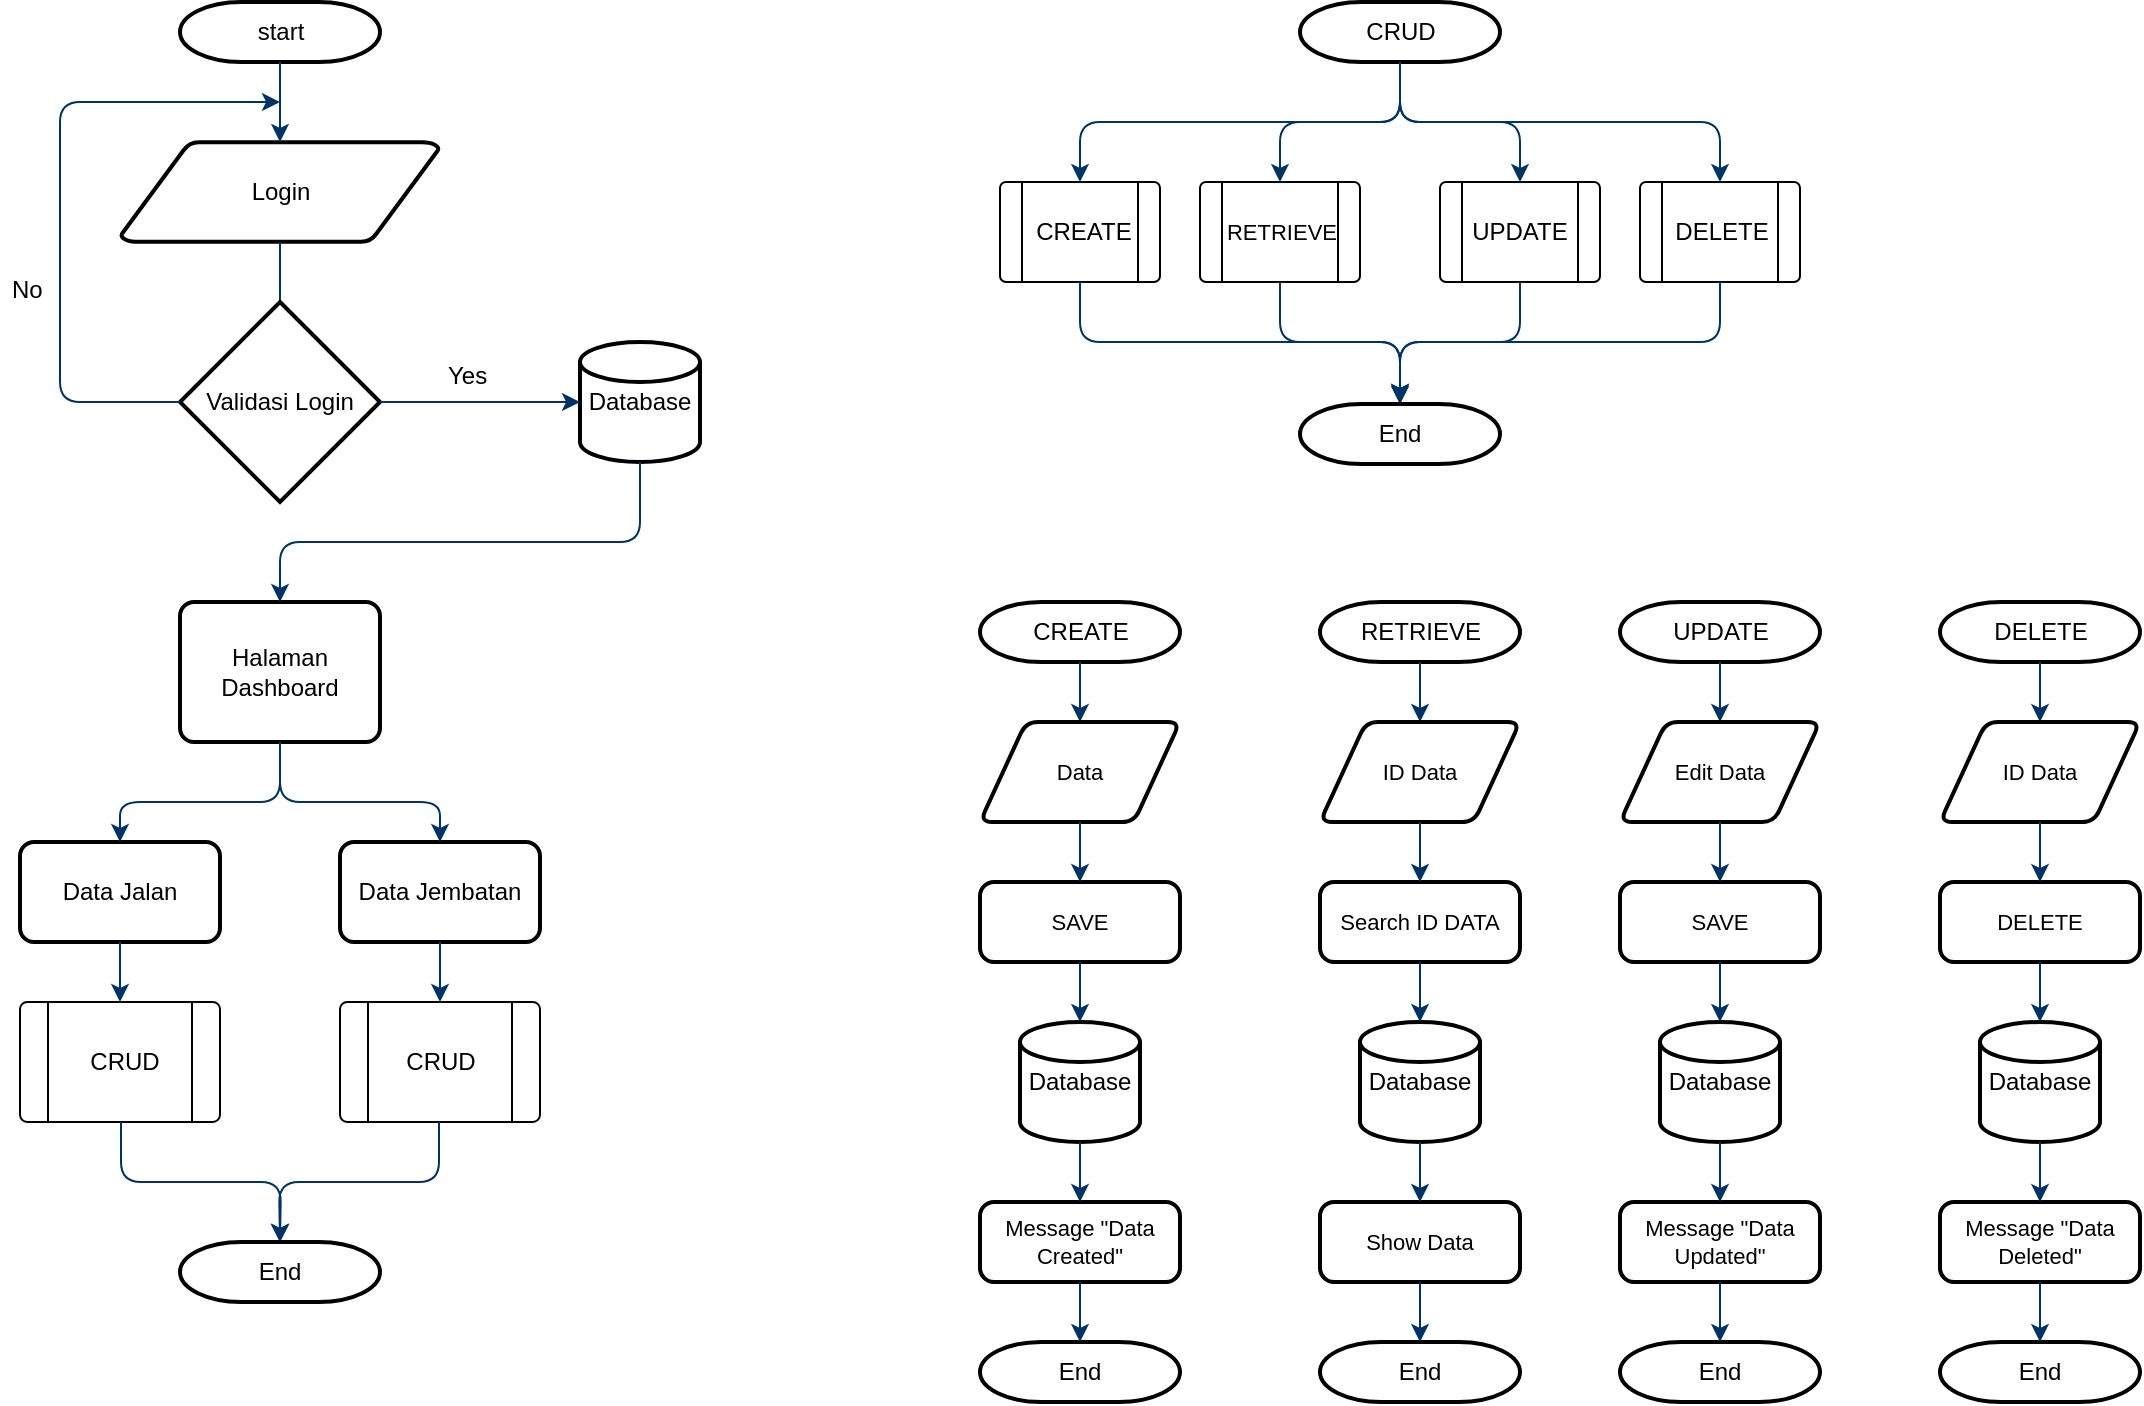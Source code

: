 <mxfile version="20.3.2" type="github">
  <diagram id="6a731a19-8d31-9384-78a2-239565b7b9f0" name="Page-1">
    <mxGraphModel dx="920" dy="833" grid="1" gridSize="10" guides="1" tooltips="1" connect="1" arrows="1" fold="1" page="1" pageScale="1" pageWidth="1169" pageHeight="827" background="none" math="0" shadow="0">
      <root>
        <mxCell id="0" />
        <mxCell id="1" parent="0" />
        <mxCell id="2" value="start" style="shape=mxgraph.flowchart.terminator;strokeWidth=2;gradientColor=none;gradientDirection=north;fontStyle=0;html=1;" parent="1" vertex="1">
          <mxGeometry x="270" y="60" width="100" height="30" as="geometry" />
        </mxCell>
        <mxCell id="3" value="Login" style="shape=mxgraph.flowchart.data;strokeWidth=2;gradientColor=none;gradientDirection=north;fontStyle=0;html=1;" parent="1" vertex="1">
          <mxGeometry x="240.5" y="130" width="159" height="50" as="geometry" />
        </mxCell>
        <mxCell id="7" style="fontStyle=1;strokeColor=#003366;strokeWidth=1;html=1;" parent="1" source="2" target="3" edge="1">
          <mxGeometry relative="1" as="geometry" />
        </mxCell>
        <mxCell id="8" style="fontStyle=1;strokeColor=#003366;strokeWidth=1;html=1;" parent="1" source="3" edge="1">
          <mxGeometry relative="1" as="geometry">
            <mxPoint x="320.0" y="250" as="targetPoint" />
          </mxGeometry>
        </mxCell>
        <mxCell id="Yzk0LGv0qohbh3Vv0f0L-55" value="Validasi Login" style="strokeWidth=2;html=1;shape=mxgraph.flowchart.decision;whiteSpace=wrap;" vertex="1" parent="1">
          <mxGeometry x="270" y="210" width="100" height="100" as="geometry" />
        </mxCell>
        <mxCell id="Yzk0LGv0qohbh3Vv0f0L-64" style="fontStyle=1;strokeColor=#003366;strokeWidth=1;html=1;exitX=0;exitY=0.5;exitDx=0;exitDy=0;exitPerimeter=0;" edge="1" parent="1" source="Yzk0LGv0qohbh3Vv0f0L-55">
          <mxGeometry relative="1" as="geometry">
            <mxPoint x="330" y="220" as="sourcePoint" />
            <mxPoint x="320" y="110" as="targetPoint" />
            <Array as="points">
              <mxPoint x="210" y="260" />
              <mxPoint x="210" y="210" />
              <mxPoint x="210" y="110" />
            </Array>
          </mxGeometry>
        </mxCell>
        <mxCell id="Yzk0LGv0qohbh3Vv0f0L-66" value="Database" style="strokeWidth=2;html=1;shape=mxgraph.flowchart.database;whiteSpace=wrap;" vertex="1" parent="1">
          <mxGeometry x="470" y="230" width="60" height="60" as="geometry" />
        </mxCell>
        <mxCell id="Yzk0LGv0qohbh3Vv0f0L-69" style="fontStyle=1;strokeColor=#003366;strokeWidth=1;html=1;exitX=1;exitY=0.5;exitDx=0;exitDy=0;exitPerimeter=0;entryX=0;entryY=0.5;entryDx=0;entryDy=0;entryPerimeter=0;" edge="1" parent="1" source="Yzk0LGv0qohbh3Vv0f0L-55" target="Yzk0LGv0qohbh3Vv0f0L-66">
          <mxGeometry relative="1" as="geometry">
            <mxPoint x="280" y="270" as="sourcePoint" />
            <mxPoint x="330" y="80" as="targetPoint" />
          </mxGeometry>
        </mxCell>
        <mxCell id="Yzk0LGv0qohbh3Vv0f0L-70" value="Yes" style="text;strokeColor=none;fillColor=none;align=left;verticalAlign=middle;spacingLeft=4;spacingRight=4;overflow=hidden;points=[[0,0.5],[1,0.5]];portConstraint=eastwest;rotatable=0;" vertex="1" parent="1">
          <mxGeometry x="398" y="231" width="33" height="30" as="geometry" />
        </mxCell>
        <mxCell id="Yzk0LGv0qohbh3Vv0f0L-72" value="No" style="text;strokeColor=none;fillColor=none;align=left;verticalAlign=middle;spacingLeft=4;spacingRight=4;overflow=hidden;points=[[0,0.5],[1,0.5]];portConstraint=eastwest;rotatable=0;" vertex="1" parent="1">
          <mxGeometry x="180" y="188" width="30" height="30" as="geometry" />
        </mxCell>
        <mxCell id="Yzk0LGv0qohbh3Vv0f0L-73" value="Halaman Dashboard" style="rounded=1;whiteSpace=wrap;html=1;absoluteArcSize=1;arcSize=14;strokeWidth=2;" vertex="1" parent="1">
          <mxGeometry x="270" y="360" width="100" height="70" as="geometry" />
        </mxCell>
        <mxCell id="Yzk0LGv0qohbh3Vv0f0L-75" style="fontStyle=1;strokeColor=#003366;strokeWidth=1;html=1;exitX=0.5;exitY=1;exitDx=0;exitDy=0;exitPerimeter=0;entryX=0.5;entryY=0;entryDx=0;entryDy=0;" edge="1" parent="1" source="Yzk0LGv0qohbh3Vv0f0L-66" target="Yzk0LGv0qohbh3Vv0f0L-73">
          <mxGeometry relative="1" as="geometry">
            <mxPoint x="380" y="270" as="sourcePoint" />
            <mxPoint x="480" y="270" as="targetPoint" />
            <Array as="points">
              <mxPoint x="500" y="330" />
              <mxPoint x="320" y="330" />
            </Array>
          </mxGeometry>
        </mxCell>
        <mxCell id="Yzk0LGv0qohbh3Vv0f0L-85" value="" style="verticalLabelPosition=bottom;verticalAlign=top;html=1;shape=process;whiteSpace=wrap;rounded=1;size=0.14;arcSize=6;" vertex="1" parent="1">
          <mxGeometry x="190" y="560" width="100" height="60" as="geometry" />
        </mxCell>
        <mxCell id="Yzk0LGv0qohbh3Vv0f0L-87" value="" style="verticalLabelPosition=bottom;verticalAlign=top;html=1;shape=process;whiteSpace=wrap;rounded=1;size=0.14;arcSize=6;" vertex="1" parent="1">
          <mxGeometry x="350" y="560" width="100" height="60" as="geometry" />
        </mxCell>
        <mxCell id="Yzk0LGv0qohbh3Vv0f0L-88" value="CRUD" style="text;html=1;strokeColor=none;fillColor=none;align=center;verticalAlign=middle;whiteSpace=wrap;rounded=0;" vertex="1" parent="1">
          <mxGeometry x="205" y="575" width="75" height="30" as="geometry" />
        </mxCell>
        <mxCell id="Yzk0LGv0qohbh3Vv0f0L-90" value="CRUD" style="text;html=1;strokeColor=none;fillColor=none;align=center;verticalAlign=middle;whiteSpace=wrap;rounded=0;" vertex="1" parent="1">
          <mxGeometry x="362.5" y="575" width="75" height="30" as="geometry" />
        </mxCell>
        <mxCell id="Yzk0LGv0qohbh3Vv0f0L-91" value="Data Jalan" style="rounded=1;whiteSpace=wrap;html=1;absoluteArcSize=1;arcSize=14;strokeWidth=2;" vertex="1" parent="1">
          <mxGeometry x="190" y="480" width="100" height="50" as="geometry" />
        </mxCell>
        <mxCell id="Yzk0LGv0qohbh3Vv0f0L-92" value="Data Jembatan" style="rounded=1;whiteSpace=wrap;html=1;absoluteArcSize=1;arcSize=14;strokeWidth=2;" vertex="1" parent="1">
          <mxGeometry x="350" y="480" width="100" height="50" as="geometry" />
        </mxCell>
        <mxCell id="Yzk0LGv0qohbh3Vv0f0L-94" style="fontStyle=1;strokeColor=#003366;strokeWidth=1;html=1;exitX=0.5;exitY=1;exitDx=0;exitDy=0;entryX=0.5;entryY=0;entryDx=0;entryDy=0;" edge="1" parent="1" source="Yzk0LGv0qohbh3Vv0f0L-92" target="Yzk0LGv0qohbh3Vv0f0L-87">
          <mxGeometry relative="1" as="geometry">
            <mxPoint x="485" y="560" as="sourcePoint" />
            <mxPoint x="585" y="560" as="targetPoint" />
          </mxGeometry>
        </mxCell>
        <mxCell id="Yzk0LGv0qohbh3Vv0f0L-95" style="fontStyle=1;strokeColor=#003366;strokeWidth=1;html=1;exitX=0.5;exitY=1;exitDx=0;exitDy=0;entryX=0.5;entryY=0;entryDx=0;entryDy=0;" edge="1" parent="1" source="Yzk0LGv0qohbh3Vv0f0L-91" target="Yzk0LGv0qohbh3Vv0f0L-85">
          <mxGeometry relative="1" as="geometry">
            <mxPoint x="410" y="540" as="sourcePoint" />
            <mxPoint x="410" y="600" as="targetPoint" />
          </mxGeometry>
        </mxCell>
        <mxCell id="Yzk0LGv0qohbh3Vv0f0L-96" style="fontStyle=1;strokeColor=#003366;strokeWidth=1;html=1;exitX=0.5;exitY=1;exitDx=0;exitDy=0;entryX=0.5;entryY=0;entryDx=0;entryDy=0;entryPerimeter=0;" edge="1" parent="1" target="Yzk0LGv0qohbh3Vv0f0L-99">
          <mxGeometry relative="1" as="geometry">
            <mxPoint x="240.5" y="620" as="sourcePoint" />
            <mxPoint x="320.5" y="670" as="targetPoint" />
            <Array as="points">
              <mxPoint x="240.5" y="650" />
              <mxPoint x="320.5" y="650" />
            </Array>
          </mxGeometry>
        </mxCell>
        <mxCell id="Yzk0LGv0qohbh3Vv0f0L-97" style="fontStyle=1;strokeColor=#003366;strokeWidth=1;html=1;exitX=0.5;exitY=1;exitDx=0;exitDy=0;entryX=0.5;entryY=0;entryDx=0;entryDy=0;entryPerimeter=0;" edge="1" parent="1" target="Yzk0LGv0qohbh3Vv0f0L-99">
          <mxGeometry relative="1" as="geometry">
            <mxPoint x="399.5" y="620" as="sourcePoint" />
            <mxPoint x="319.5" y="670" as="targetPoint" />
            <Array as="points">
              <mxPoint x="399.5" y="650" />
              <mxPoint x="319.5" y="650" />
            </Array>
          </mxGeometry>
        </mxCell>
        <mxCell id="Yzk0LGv0qohbh3Vv0f0L-99" value="End" style="strokeWidth=2;html=1;shape=mxgraph.flowchart.terminator;whiteSpace=wrap;" vertex="1" parent="1">
          <mxGeometry x="270" y="680" width="100" height="30" as="geometry" />
        </mxCell>
        <mxCell id="Yzk0LGv0qohbh3Vv0f0L-100" value="CRUD" style="shape=mxgraph.flowchart.terminator;strokeWidth=2;gradientColor=none;gradientDirection=north;fontStyle=0;html=1;" vertex="1" parent="1">
          <mxGeometry x="830" y="60" width="100" height="30" as="geometry" />
        </mxCell>
        <mxCell id="Yzk0LGv0qohbh3Vv0f0L-101" value="" style="group" vertex="1" connectable="0" parent="1">
          <mxGeometry x="240" y="460" width="160" as="geometry" />
        </mxCell>
        <mxCell id="Yzk0LGv0qohbh3Vv0f0L-83" style="fontStyle=1;strokeColor=#003366;strokeWidth=1;html=1;exitX=0.5;exitY=1;exitDx=0;exitDy=0;entryX=0.5;entryY=0;entryDx=0;entryDy=0;" edge="1" parent="Yzk0LGv0qohbh3Vv0f0L-101" source="Yzk0LGv0qohbh3Vv0f0L-73" target="Yzk0LGv0qohbh3Vv0f0L-92">
          <mxGeometry relative="1" as="geometry">
            <mxPoint x="90" y="-20" as="sourcePoint" />
            <mxPoint x="160" y="40" as="targetPoint" />
            <Array as="points">
              <mxPoint x="80" />
              <mxPoint x="160" />
            </Array>
          </mxGeometry>
        </mxCell>
        <mxCell id="Yzk0LGv0qohbh3Vv0f0L-84" style="fontStyle=1;strokeColor=#003366;strokeWidth=1;html=1;exitX=0.5;exitY=1;exitDx=0;exitDy=0;entryX=0.5;entryY=0;entryDx=0;entryDy=0;" edge="1" parent="Yzk0LGv0qohbh3Vv0f0L-101" source="Yzk0LGv0qohbh3Vv0f0L-73" target="Yzk0LGv0qohbh3Vv0f0L-91">
          <mxGeometry relative="1" as="geometry">
            <mxPoint x="80" y="-30" as="sourcePoint" />
            <mxPoint y="40" as="targetPoint" />
            <Array as="points">
              <mxPoint x="80" />
              <mxPoint />
            </Array>
          </mxGeometry>
        </mxCell>
        <mxCell id="Yzk0LGv0qohbh3Vv0f0L-103" style="fontStyle=1;strokeColor=#003366;strokeWidth=1;html=1;exitX=0.5;exitY=1;exitDx=0;exitDy=0;exitPerimeter=0;entryX=0.5;entryY=0;entryDx=0;entryDy=0;" edge="1" parent="1" source="Yzk0LGv0qohbh3Vv0f0L-100" target="Yzk0LGv0qohbh3Vv0f0L-114">
          <mxGeometry relative="1" as="geometry">
            <mxPoint x="890" y="120" as="sourcePoint" />
            <mxPoint x="940" y="150" as="targetPoint" />
            <Array as="points">
              <mxPoint x="880" y="120" />
              <mxPoint x="940" y="120" />
            </Array>
          </mxGeometry>
        </mxCell>
        <mxCell id="Yzk0LGv0qohbh3Vv0f0L-104" style="fontStyle=1;strokeColor=#003366;strokeWidth=1;html=1;exitX=0.5;exitY=1;exitDx=0;exitDy=0;exitPerimeter=0;entryX=0.5;entryY=0;entryDx=0;entryDy=0;" edge="1" parent="1" source="Yzk0LGv0qohbh3Vv0f0L-100" target="Yzk0LGv0qohbh3Vv0f0L-111">
          <mxGeometry relative="1" as="geometry">
            <mxPoint x="860" y="118" as="sourcePoint" />
            <mxPoint x="820" y="150" as="targetPoint" />
            <Array as="points">
              <mxPoint x="880" y="120" />
              <mxPoint x="820" y="120" />
            </Array>
          </mxGeometry>
        </mxCell>
        <mxCell id="Yzk0LGv0qohbh3Vv0f0L-105" style="fontStyle=1;strokeColor=#003366;strokeWidth=1;html=1;exitX=0.5;exitY=1;exitDx=0;exitDy=0;exitPerimeter=0;entryX=0.5;entryY=0;entryDx=0;entryDy=0;" edge="1" parent="1" source="Yzk0LGv0qohbh3Vv0f0L-100" target="Yzk0LGv0qohbh3Vv0f0L-107">
          <mxGeometry relative="1" as="geometry">
            <mxPoint x="840" y="100" as="sourcePoint" />
            <mxPoint x="720" y="150" as="targetPoint" />
            <Array as="points">
              <mxPoint x="880" y="120" />
              <mxPoint x="720" y="120" />
            </Array>
          </mxGeometry>
        </mxCell>
        <mxCell id="Yzk0LGv0qohbh3Vv0f0L-106" style="fontStyle=1;strokeColor=#003366;strokeWidth=1;html=1;entryX=0.5;entryY=0;entryDx=0;entryDy=0;" edge="1" parent="1" source="Yzk0LGv0qohbh3Vv0f0L-100" target="Yzk0LGv0qohbh3Vv0f0L-117">
          <mxGeometry relative="1" as="geometry">
            <mxPoint x="890" y="100" as="sourcePoint" />
            <mxPoint x="1040" y="150" as="targetPoint" />
            <Array as="points">
              <mxPoint x="880" y="120" />
              <mxPoint x="1040" y="120" />
            </Array>
          </mxGeometry>
        </mxCell>
        <mxCell id="Yzk0LGv0qohbh3Vv0f0L-109" value="" style="group" vertex="1" connectable="0" parent="1">
          <mxGeometry x="680" y="150" width="80" height="50" as="geometry" />
        </mxCell>
        <mxCell id="Yzk0LGv0qohbh3Vv0f0L-107" value="" style="verticalLabelPosition=bottom;verticalAlign=top;html=1;shape=process;whiteSpace=wrap;rounded=1;size=0.14;arcSize=6;" vertex="1" parent="Yzk0LGv0qohbh3Vv0f0L-109">
          <mxGeometry width="80" height="50" as="geometry" />
        </mxCell>
        <mxCell id="Yzk0LGv0qohbh3Vv0f0L-108" value="CREATE" style="text;html=1;strokeColor=none;fillColor=none;align=center;verticalAlign=middle;whiteSpace=wrap;rounded=0;" vertex="1" parent="Yzk0LGv0qohbh3Vv0f0L-109">
          <mxGeometry x="12" y="12.5" width="60" height="25" as="geometry" />
        </mxCell>
        <mxCell id="Yzk0LGv0qohbh3Vv0f0L-110" value="" style="group" vertex="1" connectable="0" parent="1">
          <mxGeometry x="780" y="150" width="80" height="50" as="geometry" />
        </mxCell>
        <mxCell id="Yzk0LGv0qohbh3Vv0f0L-111" value="" style="verticalLabelPosition=bottom;verticalAlign=top;html=1;shape=process;whiteSpace=wrap;rounded=1;size=0.14;arcSize=6;" vertex="1" parent="Yzk0LGv0qohbh3Vv0f0L-110">
          <mxGeometry width="80" height="50" as="geometry" />
        </mxCell>
        <mxCell id="Yzk0LGv0qohbh3Vv0f0L-112" value="&lt;font style=&quot;font-size: 11px;&quot;&gt;RETRIEVE&lt;/font&gt;" style="text;html=1;strokeColor=none;fillColor=none;align=center;verticalAlign=middle;whiteSpace=wrap;rounded=0;" vertex="1" parent="Yzk0LGv0qohbh3Vv0f0L-110">
          <mxGeometry x="11" y="12.5" width="60" height="25" as="geometry" />
        </mxCell>
        <mxCell id="Yzk0LGv0qohbh3Vv0f0L-113" value="" style="group" vertex="1" connectable="0" parent="1">
          <mxGeometry x="900" y="150" width="80" height="50" as="geometry" />
        </mxCell>
        <mxCell id="Yzk0LGv0qohbh3Vv0f0L-114" value="" style="verticalLabelPosition=bottom;verticalAlign=top;html=1;shape=process;whiteSpace=wrap;rounded=1;size=0.14;arcSize=6;" vertex="1" parent="Yzk0LGv0qohbh3Vv0f0L-113">
          <mxGeometry width="80" height="50" as="geometry" />
        </mxCell>
        <mxCell id="Yzk0LGv0qohbh3Vv0f0L-115" value="UPDATE" style="text;html=1;strokeColor=none;fillColor=none;align=center;verticalAlign=middle;whiteSpace=wrap;rounded=0;" vertex="1" parent="Yzk0LGv0qohbh3Vv0f0L-113">
          <mxGeometry x="10" y="12.5" width="60" height="25" as="geometry" />
        </mxCell>
        <mxCell id="Yzk0LGv0qohbh3Vv0f0L-116" value="" style="group" vertex="1" connectable="0" parent="1">
          <mxGeometry x="1000" y="150" width="80" height="50" as="geometry" />
        </mxCell>
        <mxCell id="Yzk0LGv0qohbh3Vv0f0L-117" value="" style="verticalLabelPosition=bottom;verticalAlign=top;html=1;shape=process;whiteSpace=wrap;rounded=1;size=0.14;arcSize=6;" vertex="1" parent="Yzk0LGv0qohbh3Vv0f0L-116">
          <mxGeometry width="80" height="50" as="geometry" />
        </mxCell>
        <mxCell id="Yzk0LGv0qohbh3Vv0f0L-118" value="DELETE" style="text;html=1;strokeColor=none;fillColor=none;align=center;verticalAlign=middle;whiteSpace=wrap;rounded=0;" vertex="1" parent="Yzk0LGv0qohbh3Vv0f0L-116">
          <mxGeometry x="11" y="12.5" width="60" height="25" as="geometry" />
        </mxCell>
        <mxCell id="Yzk0LGv0qohbh3Vv0f0L-122" style="fontStyle=1;strokeColor=#003366;strokeWidth=1;html=1;exitX=0.5;exitY=1;exitDx=0;exitDy=0;exitPerimeter=0;entryX=0.5;entryY=0;entryDx=0;entryDy=0;entryPerimeter=0;" edge="1" parent="1" target="Yzk0LGv0qohbh3Vv0f0L-124">
          <mxGeometry relative="1" as="geometry">
            <mxPoint x="820" y="200" as="sourcePoint" />
            <mxPoint x="880" y="260" as="targetPoint" />
            <Array as="points">
              <mxPoint x="820" y="230" />
              <mxPoint x="880" y="230" />
            </Array>
          </mxGeometry>
        </mxCell>
        <mxCell id="Yzk0LGv0qohbh3Vv0f0L-123" style="fontStyle=1;strokeColor=#003366;strokeWidth=1;html=1;entryX=0.5;entryY=0;entryDx=0;entryDy=0;entryPerimeter=0;" edge="1" parent="1" target="Yzk0LGv0qohbh3Vv0f0L-124">
          <mxGeometry relative="1" as="geometry">
            <mxPoint x="720" y="200" as="sourcePoint" />
            <mxPoint x="880" y="260" as="targetPoint" />
            <Array as="points">
              <mxPoint x="720" y="230" />
              <mxPoint x="880" y="230" />
            </Array>
          </mxGeometry>
        </mxCell>
        <mxCell id="Yzk0LGv0qohbh3Vv0f0L-124" value="End" style="strokeWidth=2;html=1;shape=mxgraph.flowchart.terminator;whiteSpace=wrap;" vertex="1" parent="1">
          <mxGeometry x="830" y="261" width="100" height="30" as="geometry" />
        </mxCell>
        <mxCell id="Yzk0LGv0qohbh3Vv0f0L-125" style="fontStyle=1;strokeColor=#003366;strokeWidth=1;html=1;entryX=0.5;entryY=0;entryDx=0;entryDy=0;exitX=0.5;exitY=1;exitDx=0;exitDy=0;" edge="1" parent="1" source="Yzk0LGv0qohbh3Vv0f0L-114">
          <mxGeometry relative="1" as="geometry">
            <mxPoint x="990" y="220" as="sourcePoint" />
            <mxPoint x="880" y="260" as="targetPoint" />
            <Array as="points">
              <mxPoint x="940" y="230" />
              <mxPoint x="880" y="230" />
            </Array>
          </mxGeometry>
        </mxCell>
        <mxCell id="Yzk0LGv0qohbh3Vv0f0L-126" style="fontStyle=1;strokeColor=#003366;strokeWidth=1;html=1;exitX=0.5;exitY=1;exitDx=0;exitDy=0;entryX=0.5;entryY=0;entryDx=0;entryDy=0;" edge="1" parent="1" source="Yzk0LGv0qohbh3Vv0f0L-117">
          <mxGeometry relative="1" as="geometry">
            <mxPoint x="1040" y="200" as="sourcePoint" />
            <mxPoint x="880" y="260" as="targetPoint" />
            <Array as="points">
              <mxPoint x="1040" y="230" />
              <mxPoint x="880" y="230" />
            </Array>
          </mxGeometry>
        </mxCell>
        <mxCell id="Yzk0LGv0qohbh3Vv0f0L-127" value="CREATE" style="shape=mxgraph.flowchart.terminator;strokeWidth=2;gradientColor=none;gradientDirection=north;fontStyle=0;html=1;" vertex="1" parent="1">
          <mxGeometry x="670" y="360" width="100" height="30" as="geometry" />
        </mxCell>
        <mxCell id="Yzk0LGv0qohbh3Vv0f0L-128" style="fontStyle=1;strokeColor=#003366;strokeWidth=1;html=1;exitX=0.5;exitY=1;exitDx=0;exitDy=0;exitPerimeter=0;entryX=0.5;entryY=0;entryDx=0;entryDy=0;" edge="1" parent="1" source="Yzk0LGv0qohbh3Vv0f0L-127" target="Yzk0LGv0qohbh3Vv0f0L-129">
          <mxGeometry relative="1" as="geometry">
            <mxPoint x="709.38" y="410" as="sourcePoint" />
            <mxPoint x="720" y="420" as="targetPoint" />
          </mxGeometry>
        </mxCell>
        <mxCell id="Yzk0LGv0qohbh3Vv0f0L-129" value="Data" style="shape=parallelogram;html=1;strokeWidth=2;perimeter=parallelogramPerimeter;whiteSpace=wrap;rounded=1;arcSize=12;size=0.23;fontSize=11;" vertex="1" parent="1">
          <mxGeometry x="670" y="420" width="100" height="50" as="geometry" />
        </mxCell>
        <mxCell id="Yzk0LGv0qohbh3Vv0f0L-130" value="SAVE" style="rounded=1;whiteSpace=wrap;html=1;absoluteArcSize=1;arcSize=14;strokeWidth=2;fontSize=11;" vertex="1" parent="1">
          <mxGeometry x="670" y="500" width="100" height="40" as="geometry" />
        </mxCell>
        <mxCell id="Yzk0LGv0qohbh3Vv0f0L-131" style="fontStyle=1;strokeColor=#003366;strokeWidth=1;html=1;exitX=0.5;exitY=1;exitDx=0;exitDy=0;entryX=0.5;entryY=0;entryDx=0;entryDy=0;" edge="1" parent="1" source="Yzk0LGv0qohbh3Vv0f0L-129" target="Yzk0LGv0qohbh3Vv0f0L-130">
          <mxGeometry relative="1" as="geometry">
            <mxPoint x="730" y="400.0" as="sourcePoint" />
            <mxPoint x="730" y="430.0" as="targetPoint" />
          </mxGeometry>
        </mxCell>
        <mxCell id="Yzk0LGv0qohbh3Vv0f0L-132" value="Database" style="strokeWidth=2;html=1;shape=mxgraph.flowchart.database;whiteSpace=wrap;" vertex="1" parent="1">
          <mxGeometry x="690" y="570" width="60" height="60" as="geometry" />
        </mxCell>
        <mxCell id="Yzk0LGv0qohbh3Vv0f0L-133" style="fontStyle=1;strokeColor=#003366;strokeWidth=1;html=1;exitX=0.5;exitY=1;exitDx=0;exitDy=0;entryX=0.5;entryY=0;entryDx=0;entryDy=0;entryPerimeter=0;" edge="1" parent="1" source="Yzk0LGv0qohbh3Vv0f0L-130" target="Yzk0LGv0qohbh3Vv0f0L-132">
          <mxGeometry relative="1" as="geometry">
            <mxPoint x="730" y="400.0" as="sourcePoint" />
            <mxPoint x="730" y="430.0" as="targetPoint" />
          </mxGeometry>
        </mxCell>
        <mxCell id="Yzk0LGv0qohbh3Vv0f0L-134" value="Message &quot;Data Created&quot;" style="rounded=1;whiteSpace=wrap;html=1;absoluteArcSize=1;arcSize=14;strokeWidth=2;fontSize=11;" vertex="1" parent="1">
          <mxGeometry x="670" y="660" width="100" height="40" as="geometry" />
        </mxCell>
        <mxCell id="Yzk0LGv0qohbh3Vv0f0L-135" style="fontStyle=1;strokeColor=#003366;strokeWidth=1;html=1;exitX=0.5;exitY=1;exitDx=0;exitDy=0;entryX=0.5;entryY=0;entryDx=0;entryDy=0;exitPerimeter=0;" edge="1" parent="1" source="Yzk0LGv0qohbh3Vv0f0L-132" target="Yzk0LGv0qohbh3Vv0f0L-134">
          <mxGeometry relative="1" as="geometry">
            <mxPoint x="730" y="545.0" as="sourcePoint" />
            <mxPoint x="730" y="580.0" as="targetPoint" />
          </mxGeometry>
        </mxCell>
        <mxCell id="Yzk0LGv0qohbh3Vv0f0L-136" value="End" style="strokeWidth=2;html=1;shape=mxgraph.flowchart.terminator;whiteSpace=wrap;" vertex="1" parent="1">
          <mxGeometry x="670" y="730" width="100" height="30" as="geometry" />
        </mxCell>
        <mxCell id="Yzk0LGv0qohbh3Vv0f0L-137" style="fontStyle=1;strokeColor=#003366;strokeWidth=1;html=1;exitX=0.5;exitY=1;exitDx=0;exitDy=0;entryX=0.5;entryY=0;entryDx=0;entryDy=0;entryPerimeter=0;" edge="1" parent="1" source="Yzk0LGv0qohbh3Vv0f0L-134" target="Yzk0LGv0qohbh3Vv0f0L-136">
          <mxGeometry relative="1" as="geometry">
            <mxPoint x="730" y="635" as="sourcePoint" />
            <mxPoint x="730" y="670" as="targetPoint" />
          </mxGeometry>
        </mxCell>
        <mxCell id="Yzk0LGv0qohbh3Vv0f0L-138" value="RETRIEVE" style="shape=mxgraph.flowchart.terminator;strokeWidth=2;gradientColor=none;gradientDirection=north;fontStyle=0;html=1;" vertex="1" parent="1">
          <mxGeometry x="840" y="360" width="100" height="30" as="geometry" />
        </mxCell>
        <mxCell id="Yzk0LGv0qohbh3Vv0f0L-139" style="fontStyle=1;strokeColor=#003366;strokeWidth=1;html=1;exitX=0.5;exitY=1;exitDx=0;exitDy=0;exitPerimeter=0;entryX=0.5;entryY=0;entryDx=0;entryDy=0;" edge="1" parent="1" source="Yzk0LGv0qohbh3Vv0f0L-138" target="Yzk0LGv0qohbh3Vv0f0L-140">
          <mxGeometry relative="1" as="geometry">
            <mxPoint x="879.38" y="410" as="sourcePoint" />
            <mxPoint x="890" y="420" as="targetPoint" />
          </mxGeometry>
        </mxCell>
        <mxCell id="Yzk0LGv0qohbh3Vv0f0L-140" value="ID Data" style="shape=parallelogram;html=1;strokeWidth=2;perimeter=parallelogramPerimeter;whiteSpace=wrap;rounded=1;arcSize=12;size=0.23;fontSize=11;" vertex="1" parent="1">
          <mxGeometry x="840" y="420" width="100" height="50" as="geometry" />
        </mxCell>
        <mxCell id="Yzk0LGv0qohbh3Vv0f0L-141" value="Search ID DATA" style="rounded=1;whiteSpace=wrap;html=1;absoluteArcSize=1;arcSize=14;strokeWidth=2;fontSize=11;" vertex="1" parent="1">
          <mxGeometry x="840" y="500" width="100" height="40" as="geometry" />
        </mxCell>
        <mxCell id="Yzk0LGv0qohbh3Vv0f0L-142" style="fontStyle=1;strokeColor=#003366;strokeWidth=1;html=1;exitX=0.5;exitY=1;exitDx=0;exitDy=0;entryX=0.5;entryY=0;entryDx=0;entryDy=0;" edge="1" parent="1" source="Yzk0LGv0qohbh3Vv0f0L-140" target="Yzk0LGv0qohbh3Vv0f0L-141">
          <mxGeometry relative="1" as="geometry">
            <mxPoint x="900" y="400.0" as="sourcePoint" />
            <mxPoint x="900" y="430.0" as="targetPoint" />
          </mxGeometry>
        </mxCell>
        <mxCell id="Yzk0LGv0qohbh3Vv0f0L-143" value="Database" style="strokeWidth=2;html=1;shape=mxgraph.flowchart.database;whiteSpace=wrap;" vertex="1" parent="1">
          <mxGeometry x="860" y="570" width="60" height="60" as="geometry" />
        </mxCell>
        <mxCell id="Yzk0LGv0qohbh3Vv0f0L-144" style="fontStyle=1;strokeColor=#003366;strokeWidth=1;html=1;exitX=0.5;exitY=1;exitDx=0;exitDy=0;entryX=0.5;entryY=0;entryDx=0;entryDy=0;entryPerimeter=0;" edge="1" parent="1" source="Yzk0LGv0qohbh3Vv0f0L-141" target="Yzk0LGv0qohbh3Vv0f0L-143">
          <mxGeometry relative="1" as="geometry">
            <mxPoint x="900" y="400.0" as="sourcePoint" />
            <mxPoint x="900" y="430.0" as="targetPoint" />
          </mxGeometry>
        </mxCell>
        <mxCell id="Yzk0LGv0qohbh3Vv0f0L-145" value="Show Data" style="rounded=1;whiteSpace=wrap;html=1;absoluteArcSize=1;arcSize=14;strokeWidth=2;fontSize=11;" vertex="1" parent="1">
          <mxGeometry x="840" y="660" width="100" height="40" as="geometry" />
        </mxCell>
        <mxCell id="Yzk0LGv0qohbh3Vv0f0L-146" style="fontStyle=1;strokeColor=#003366;strokeWidth=1;html=1;exitX=0.5;exitY=1;exitDx=0;exitDy=0;entryX=0.5;entryY=0;entryDx=0;entryDy=0;exitPerimeter=0;" edge="1" parent="1" source="Yzk0LGv0qohbh3Vv0f0L-143" target="Yzk0LGv0qohbh3Vv0f0L-145">
          <mxGeometry relative="1" as="geometry">
            <mxPoint x="900" y="545.0" as="sourcePoint" />
            <mxPoint x="900" y="580.0" as="targetPoint" />
          </mxGeometry>
        </mxCell>
        <mxCell id="Yzk0LGv0qohbh3Vv0f0L-147" value="End" style="strokeWidth=2;html=1;shape=mxgraph.flowchart.terminator;whiteSpace=wrap;" vertex="1" parent="1">
          <mxGeometry x="840" y="730" width="100" height="30" as="geometry" />
        </mxCell>
        <mxCell id="Yzk0LGv0qohbh3Vv0f0L-148" style="fontStyle=1;strokeColor=#003366;strokeWidth=1;html=1;exitX=0.5;exitY=1;exitDx=0;exitDy=0;entryX=0.5;entryY=0;entryDx=0;entryDy=0;entryPerimeter=0;" edge="1" parent="1" source="Yzk0LGv0qohbh3Vv0f0L-145" target="Yzk0LGv0qohbh3Vv0f0L-147">
          <mxGeometry relative="1" as="geometry">
            <mxPoint x="900" y="635" as="sourcePoint" />
            <mxPoint x="900" y="670" as="targetPoint" />
          </mxGeometry>
        </mxCell>
        <mxCell id="Yzk0LGv0qohbh3Vv0f0L-149" value="UPDATE" style="shape=mxgraph.flowchart.terminator;strokeWidth=2;gradientColor=none;gradientDirection=north;fontStyle=0;html=1;" vertex="1" parent="1">
          <mxGeometry x="990" y="360" width="100" height="30" as="geometry" />
        </mxCell>
        <mxCell id="Yzk0LGv0qohbh3Vv0f0L-150" style="fontStyle=1;strokeColor=#003366;strokeWidth=1;html=1;exitX=0.5;exitY=1;exitDx=0;exitDy=0;exitPerimeter=0;entryX=0.5;entryY=0;entryDx=0;entryDy=0;" edge="1" parent="1" source="Yzk0LGv0qohbh3Vv0f0L-149" target="Yzk0LGv0qohbh3Vv0f0L-151">
          <mxGeometry relative="1" as="geometry">
            <mxPoint x="1029.38" y="410" as="sourcePoint" />
            <mxPoint x="1040" y="420" as="targetPoint" />
          </mxGeometry>
        </mxCell>
        <mxCell id="Yzk0LGv0qohbh3Vv0f0L-151" value="Edit Data" style="shape=parallelogram;html=1;strokeWidth=2;perimeter=parallelogramPerimeter;whiteSpace=wrap;rounded=1;arcSize=12;size=0.23;fontSize=11;" vertex="1" parent="1">
          <mxGeometry x="990" y="420" width="100" height="50" as="geometry" />
        </mxCell>
        <mxCell id="Yzk0LGv0qohbh3Vv0f0L-152" value="SAVE" style="rounded=1;whiteSpace=wrap;html=1;absoluteArcSize=1;arcSize=14;strokeWidth=2;fontSize=11;" vertex="1" parent="1">
          <mxGeometry x="990" y="500" width="100" height="40" as="geometry" />
        </mxCell>
        <mxCell id="Yzk0LGv0qohbh3Vv0f0L-153" style="fontStyle=1;strokeColor=#003366;strokeWidth=1;html=1;exitX=0.5;exitY=1;exitDx=0;exitDy=0;entryX=0.5;entryY=0;entryDx=0;entryDy=0;" edge="1" parent="1" source="Yzk0LGv0qohbh3Vv0f0L-151" target="Yzk0LGv0qohbh3Vv0f0L-152">
          <mxGeometry relative="1" as="geometry">
            <mxPoint x="1050" y="400.0" as="sourcePoint" />
            <mxPoint x="1050" y="430.0" as="targetPoint" />
          </mxGeometry>
        </mxCell>
        <mxCell id="Yzk0LGv0qohbh3Vv0f0L-154" value="Database" style="strokeWidth=2;html=1;shape=mxgraph.flowchart.database;whiteSpace=wrap;" vertex="1" parent="1">
          <mxGeometry x="1010" y="570" width="60" height="60" as="geometry" />
        </mxCell>
        <mxCell id="Yzk0LGv0qohbh3Vv0f0L-155" style="fontStyle=1;strokeColor=#003366;strokeWidth=1;html=1;exitX=0.5;exitY=1;exitDx=0;exitDy=0;entryX=0.5;entryY=0;entryDx=0;entryDy=0;entryPerimeter=0;" edge="1" parent="1" source="Yzk0LGv0qohbh3Vv0f0L-152" target="Yzk0LGv0qohbh3Vv0f0L-154">
          <mxGeometry relative="1" as="geometry">
            <mxPoint x="1050" y="400.0" as="sourcePoint" />
            <mxPoint x="1050" y="430.0" as="targetPoint" />
          </mxGeometry>
        </mxCell>
        <mxCell id="Yzk0LGv0qohbh3Vv0f0L-156" value="Message &quot;Data Updated&quot;" style="rounded=1;whiteSpace=wrap;html=1;absoluteArcSize=1;arcSize=14;strokeWidth=2;fontSize=11;" vertex="1" parent="1">
          <mxGeometry x="990" y="660" width="100" height="40" as="geometry" />
        </mxCell>
        <mxCell id="Yzk0LGv0qohbh3Vv0f0L-157" style="fontStyle=1;strokeColor=#003366;strokeWidth=1;html=1;exitX=0.5;exitY=1;exitDx=0;exitDy=0;entryX=0.5;entryY=0;entryDx=0;entryDy=0;exitPerimeter=0;" edge="1" parent="1" source="Yzk0LGv0qohbh3Vv0f0L-154" target="Yzk0LGv0qohbh3Vv0f0L-156">
          <mxGeometry relative="1" as="geometry">
            <mxPoint x="1050" y="545.0" as="sourcePoint" />
            <mxPoint x="1050" y="580.0" as="targetPoint" />
          </mxGeometry>
        </mxCell>
        <mxCell id="Yzk0LGv0qohbh3Vv0f0L-158" value="End" style="strokeWidth=2;html=1;shape=mxgraph.flowchart.terminator;whiteSpace=wrap;" vertex="1" parent="1">
          <mxGeometry x="990" y="730" width="100" height="30" as="geometry" />
        </mxCell>
        <mxCell id="Yzk0LGv0qohbh3Vv0f0L-159" style="fontStyle=1;strokeColor=#003366;strokeWidth=1;html=1;exitX=0.5;exitY=1;exitDx=0;exitDy=0;entryX=0.5;entryY=0;entryDx=0;entryDy=0;entryPerimeter=0;" edge="1" parent="1" source="Yzk0LGv0qohbh3Vv0f0L-156" target="Yzk0LGv0qohbh3Vv0f0L-158">
          <mxGeometry relative="1" as="geometry">
            <mxPoint x="1050" y="635" as="sourcePoint" />
            <mxPoint x="1050" y="670" as="targetPoint" />
          </mxGeometry>
        </mxCell>
        <mxCell id="Yzk0LGv0qohbh3Vv0f0L-160" value="DELETE" style="shape=mxgraph.flowchart.terminator;strokeWidth=2;gradientColor=none;gradientDirection=north;fontStyle=0;html=1;" vertex="1" parent="1">
          <mxGeometry x="1150" y="360" width="100" height="30" as="geometry" />
        </mxCell>
        <mxCell id="Yzk0LGv0qohbh3Vv0f0L-161" style="fontStyle=1;strokeColor=#003366;strokeWidth=1;html=1;exitX=0.5;exitY=1;exitDx=0;exitDy=0;exitPerimeter=0;entryX=0.5;entryY=0;entryDx=0;entryDy=0;" edge="1" parent="1" source="Yzk0LGv0qohbh3Vv0f0L-160" target="Yzk0LGv0qohbh3Vv0f0L-162">
          <mxGeometry relative="1" as="geometry">
            <mxPoint x="1189.38" y="410" as="sourcePoint" />
            <mxPoint x="1200" y="420" as="targetPoint" />
          </mxGeometry>
        </mxCell>
        <mxCell id="Yzk0LGv0qohbh3Vv0f0L-162" value="ID Data" style="shape=parallelogram;html=1;strokeWidth=2;perimeter=parallelogramPerimeter;whiteSpace=wrap;rounded=1;arcSize=12;size=0.23;fontSize=11;" vertex="1" parent="1">
          <mxGeometry x="1150" y="420" width="100" height="50" as="geometry" />
        </mxCell>
        <mxCell id="Yzk0LGv0qohbh3Vv0f0L-163" value="DELETE" style="rounded=1;whiteSpace=wrap;html=1;absoluteArcSize=1;arcSize=14;strokeWidth=2;fontSize=11;" vertex="1" parent="1">
          <mxGeometry x="1150" y="500" width="100" height="40" as="geometry" />
        </mxCell>
        <mxCell id="Yzk0LGv0qohbh3Vv0f0L-164" style="fontStyle=1;strokeColor=#003366;strokeWidth=1;html=1;exitX=0.5;exitY=1;exitDx=0;exitDy=0;entryX=0.5;entryY=0;entryDx=0;entryDy=0;" edge="1" parent="1" source="Yzk0LGv0qohbh3Vv0f0L-162" target="Yzk0LGv0qohbh3Vv0f0L-163">
          <mxGeometry relative="1" as="geometry">
            <mxPoint x="1210" y="400.0" as="sourcePoint" />
            <mxPoint x="1210" y="430.0" as="targetPoint" />
          </mxGeometry>
        </mxCell>
        <mxCell id="Yzk0LGv0qohbh3Vv0f0L-165" value="Database" style="strokeWidth=2;html=1;shape=mxgraph.flowchart.database;whiteSpace=wrap;" vertex="1" parent="1">
          <mxGeometry x="1170" y="570" width="60" height="60" as="geometry" />
        </mxCell>
        <mxCell id="Yzk0LGv0qohbh3Vv0f0L-166" style="fontStyle=1;strokeColor=#003366;strokeWidth=1;html=1;exitX=0.5;exitY=1;exitDx=0;exitDy=0;entryX=0.5;entryY=0;entryDx=0;entryDy=0;entryPerimeter=0;" edge="1" parent="1" source="Yzk0LGv0qohbh3Vv0f0L-163" target="Yzk0LGv0qohbh3Vv0f0L-165">
          <mxGeometry relative="1" as="geometry">
            <mxPoint x="1210" y="400.0" as="sourcePoint" />
            <mxPoint x="1210" y="430.0" as="targetPoint" />
          </mxGeometry>
        </mxCell>
        <mxCell id="Yzk0LGv0qohbh3Vv0f0L-167" value="Message &quot;Data Deleted&quot;" style="rounded=1;whiteSpace=wrap;html=1;absoluteArcSize=1;arcSize=14;strokeWidth=2;fontSize=11;" vertex="1" parent="1">
          <mxGeometry x="1150" y="660" width="100" height="40" as="geometry" />
        </mxCell>
        <mxCell id="Yzk0LGv0qohbh3Vv0f0L-168" style="fontStyle=1;strokeColor=#003366;strokeWidth=1;html=1;exitX=0.5;exitY=1;exitDx=0;exitDy=0;entryX=0.5;entryY=0;entryDx=0;entryDy=0;exitPerimeter=0;" edge="1" parent="1" source="Yzk0LGv0qohbh3Vv0f0L-165" target="Yzk0LGv0qohbh3Vv0f0L-167">
          <mxGeometry relative="1" as="geometry">
            <mxPoint x="1210" y="545.0" as="sourcePoint" />
            <mxPoint x="1210" y="580.0" as="targetPoint" />
          </mxGeometry>
        </mxCell>
        <mxCell id="Yzk0LGv0qohbh3Vv0f0L-169" value="End" style="strokeWidth=2;html=1;shape=mxgraph.flowchart.terminator;whiteSpace=wrap;" vertex="1" parent="1">
          <mxGeometry x="1150" y="730" width="100" height="30" as="geometry" />
        </mxCell>
        <mxCell id="Yzk0LGv0qohbh3Vv0f0L-170" style="fontStyle=1;strokeColor=#003366;strokeWidth=1;html=1;exitX=0.5;exitY=1;exitDx=0;exitDy=0;entryX=0.5;entryY=0;entryDx=0;entryDy=0;entryPerimeter=0;" edge="1" parent="1" source="Yzk0LGv0qohbh3Vv0f0L-167" target="Yzk0LGv0qohbh3Vv0f0L-169">
          <mxGeometry relative="1" as="geometry">
            <mxPoint x="1210" y="635" as="sourcePoint" />
            <mxPoint x="1210" y="670" as="targetPoint" />
          </mxGeometry>
        </mxCell>
      </root>
    </mxGraphModel>
  </diagram>
</mxfile>

